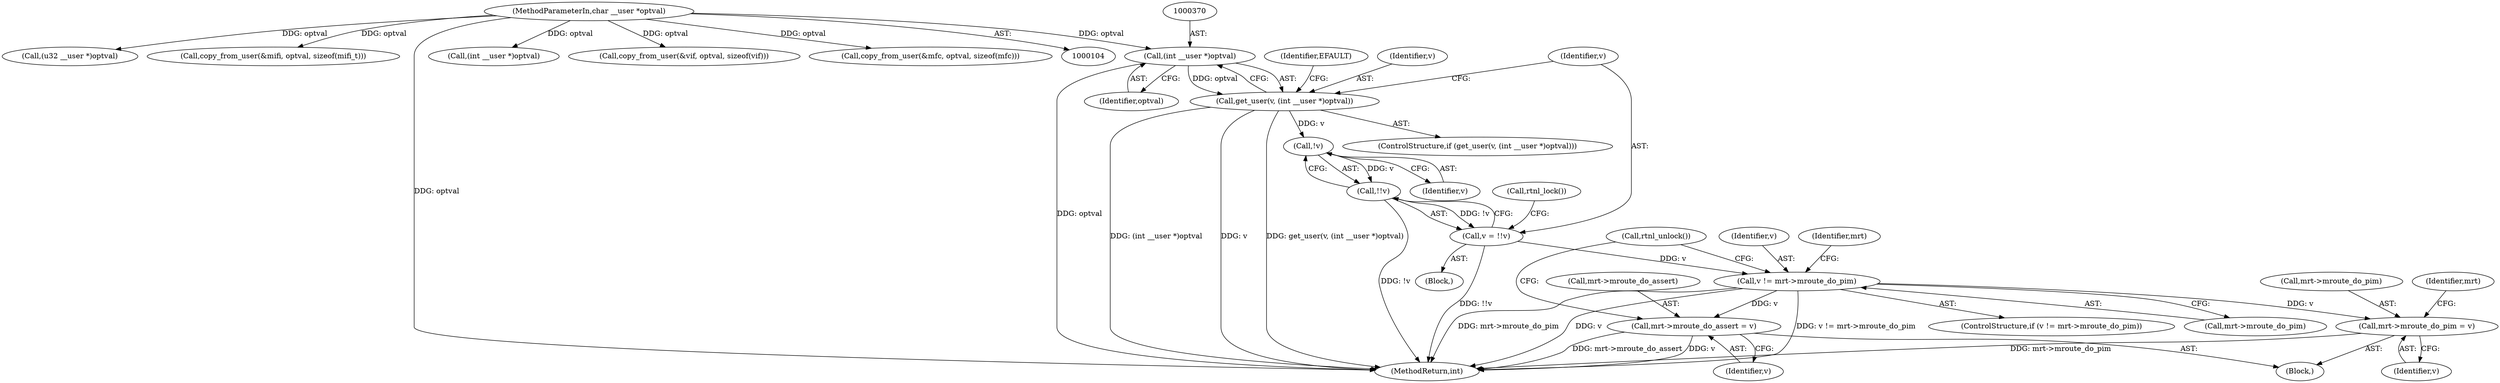 digraph "0_linux_99253eb750fda6a644d5188fb26c43bad8d5a745_0@pointer" {
"1000369" [label="(Call,(int __user *)optval)"];
"1000107" [label="(MethodParameterIn,char __user *optval)"];
"1000367" [label="(Call,get_user(v, (int __user *)optval))"];
"1000378" [label="(Call,!v)"];
"1000377" [label="(Call,!!v)"];
"1000375" [label="(Call,v = !!v)"];
"1000385" [label="(Call,v != mrt->mroute_do_pim)"];
"1000391" [label="(Call,mrt->mroute_do_pim = v)"];
"1000396" [label="(Call,mrt->mroute_do_assert = v)"];
"1000367" [label="(Call,get_user(v, (int __user *)optval))"];
"1000385" [label="(Call,v != mrt->mroute_do_pim)"];
"1000369" [label="(Call,(int __user *)optval)"];
"1000386" [label="(Identifier,v)"];
"1000374" [label="(Identifier,EFAULT)"];
"1000387" [label="(Call,mrt->mroute_do_pim)"];
"1000368" [label="(Identifier,v)"];
"1000400" [label="(Identifier,v)"];
"1000392" [label="(Call,mrt->mroute_do_pim)"];
"1000356" [label="(Block,)"];
"1000418" [label="(Call,(u32 __user *)optval)"];
"1000379" [label="(Identifier,v)"];
"1000366" [label="(ControlStructure,if (get_user(v, (int __user *)optval)))"];
"1000398" [label="(Identifier,mrt)"];
"1000395" [label="(Identifier,v)"];
"1000401" [label="(Call,rtnl_unlock())"];
"1000371" [label="(Identifier,optval)"];
"1000380" [label="(Call,rtnl_lock())"];
"1000390" [label="(Block,)"];
"1000241" [label="(Call,copy_from_user(&mifi, optval, sizeof(mifi_t)))"];
"1000470" [label="(MethodReturn,int)"];
"1000378" [label="(Call,!v)"];
"1000384" [label="(ControlStructure,if (v != mrt->mroute_do_pim))"];
"1000391" [label="(Call,mrt->mroute_do_pim = v)"];
"1000376" [label="(Identifier,v)"];
"1000107" [label="(MethodParameterIn,char __user *optval)"];
"1000375" [label="(Call,v = !!v)"];
"1000393" [label="(Identifier,mrt)"];
"1000342" [label="(Call,(int __user *)optval)"];
"1000397" [label="(Call,mrt->mroute_do_assert)"];
"1000377" [label="(Call,!!v)"];
"1000396" [label="(Call,mrt->mroute_do_assert = v)"];
"1000197" [label="(Call,copy_from_user(&vif, optval, sizeof(vif)))"];
"1000277" [label="(Call,copy_from_user(&mfc, optval, sizeof(mfc)))"];
"1000369" -> "1000367"  [label="AST: "];
"1000369" -> "1000371"  [label="CFG: "];
"1000370" -> "1000369"  [label="AST: "];
"1000371" -> "1000369"  [label="AST: "];
"1000367" -> "1000369"  [label="CFG: "];
"1000369" -> "1000470"  [label="DDG: optval"];
"1000369" -> "1000367"  [label="DDG: optval"];
"1000107" -> "1000369"  [label="DDG: optval"];
"1000107" -> "1000104"  [label="AST: "];
"1000107" -> "1000470"  [label="DDG: optval"];
"1000107" -> "1000197"  [label="DDG: optval"];
"1000107" -> "1000241"  [label="DDG: optval"];
"1000107" -> "1000277"  [label="DDG: optval"];
"1000107" -> "1000342"  [label="DDG: optval"];
"1000107" -> "1000418"  [label="DDG: optval"];
"1000367" -> "1000366"  [label="AST: "];
"1000368" -> "1000367"  [label="AST: "];
"1000374" -> "1000367"  [label="CFG: "];
"1000376" -> "1000367"  [label="CFG: "];
"1000367" -> "1000470"  [label="DDG: (int __user *)optval"];
"1000367" -> "1000470"  [label="DDG: v"];
"1000367" -> "1000470"  [label="DDG: get_user(v, (int __user *)optval)"];
"1000367" -> "1000378"  [label="DDG: v"];
"1000378" -> "1000377"  [label="AST: "];
"1000378" -> "1000379"  [label="CFG: "];
"1000379" -> "1000378"  [label="AST: "];
"1000377" -> "1000378"  [label="CFG: "];
"1000378" -> "1000377"  [label="DDG: v"];
"1000377" -> "1000375"  [label="AST: "];
"1000375" -> "1000377"  [label="CFG: "];
"1000377" -> "1000470"  [label="DDG: !v"];
"1000377" -> "1000375"  [label="DDG: !v"];
"1000375" -> "1000356"  [label="AST: "];
"1000376" -> "1000375"  [label="AST: "];
"1000380" -> "1000375"  [label="CFG: "];
"1000375" -> "1000470"  [label="DDG: !!v"];
"1000375" -> "1000385"  [label="DDG: v"];
"1000385" -> "1000384"  [label="AST: "];
"1000385" -> "1000387"  [label="CFG: "];
"1000386" -> "1000385"  [label="AST: "];
"1000387" -> "1000385"  [label="AST: "];
"1000393" -> "1000385"  [label="CFG: "];
"1000401" -> "1000385"  [label="CFG: "];
"1000385" -> "1000470"  [label="DDG: mrt->mroute_do_pim"];
"1000385" -> "1000470"  [label="DDG: v"];
"1000385" -> "1000470"  [label="DDG: v != mrt->mroute_do_pim"];
"1000385" -> "1000391"  [label="DDG: v"];
"1000385" -> "1000396"  [label="DDG: v"];
"1000391" -> "1000390"  [label="AST: "];
"1000391" -> "1000395"  [label="CFG: "];
"1000392" -> "1000391"  [label="AST: "];
"1000395" -> "1000391"  [label="AST: "];
"1000398" -> "1000391"  [label="CFG: "];
"1000391" -> "1000470"  [label="DDG: mrt->mroute_do_pim"];
"1000396" -> "1000390"  [label="AST: "];
"1000396" -> "1000400"  [label="CFG: "];
"1000397" -> "1000396"  [label="AST: "];
"1000400" -> "1000396"  [label="AST: "];
"1000401" -> "1000396"  [label="CFG: "];
"1000396" -> "1000470"  [label="DDG: mrt->mroute_do_assert"];
"1000396" -> "1000470"  [label="DDG: v"];
}
